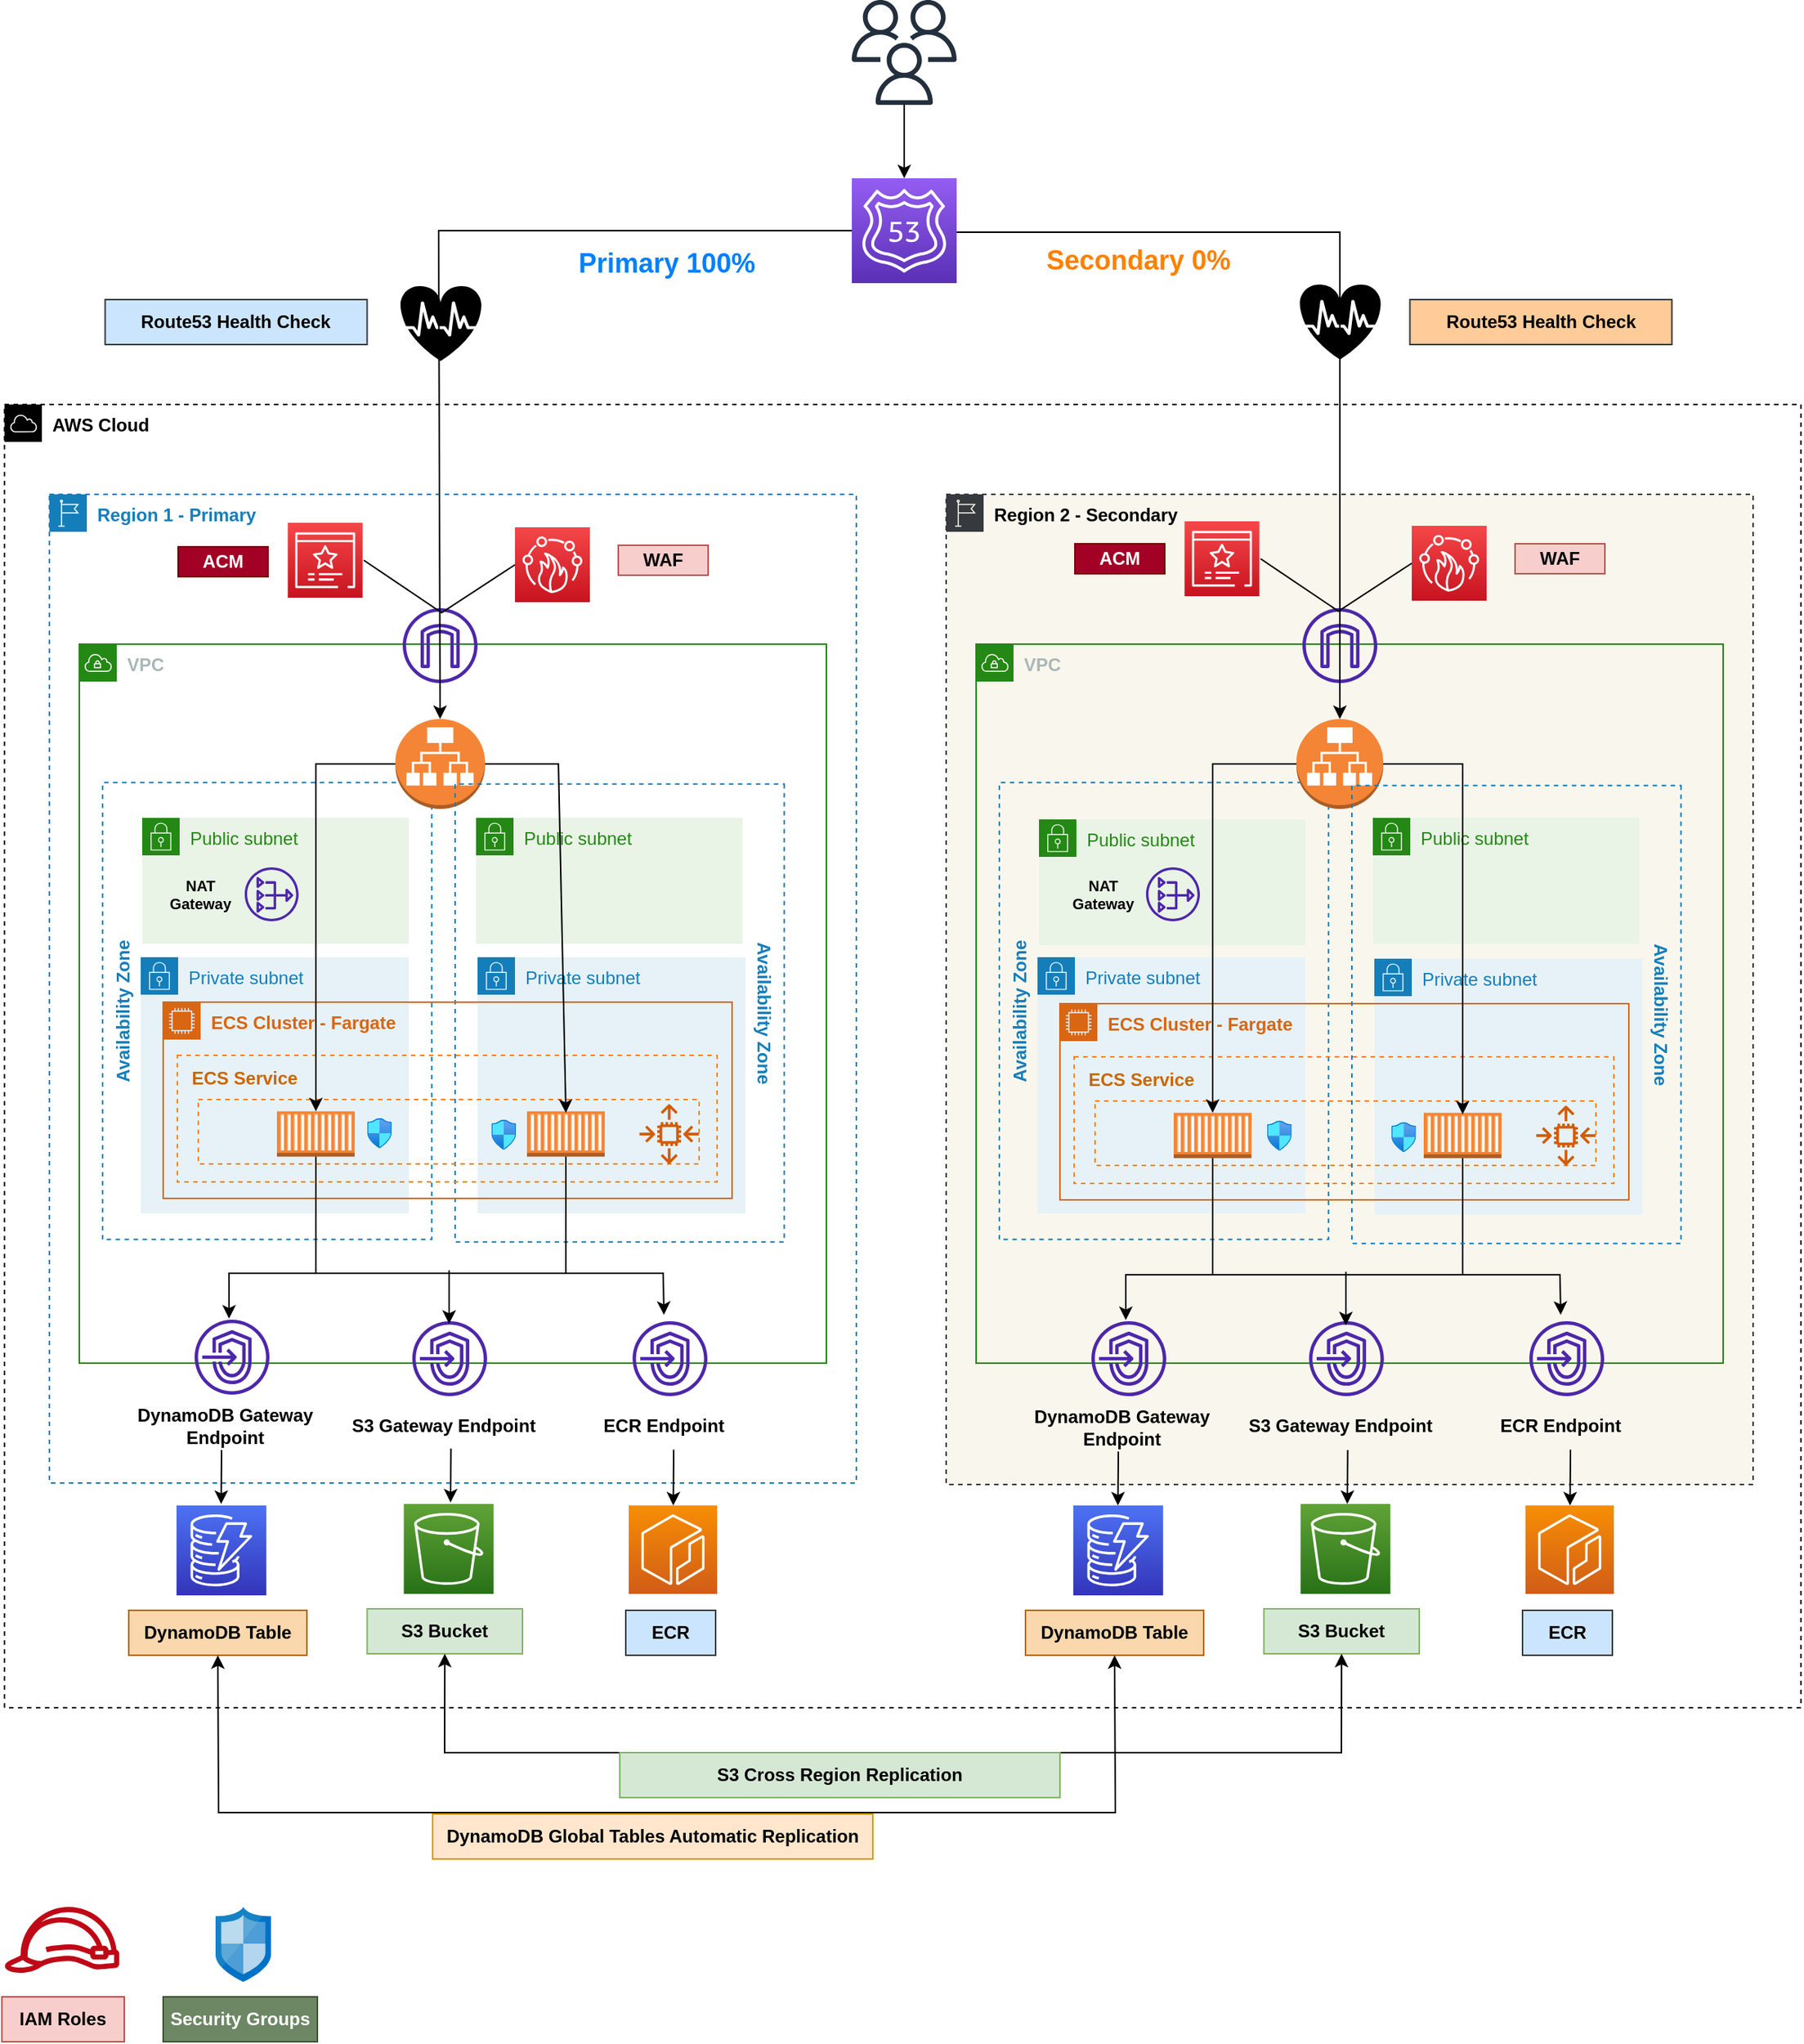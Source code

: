 <mxfile version="21.7.5" type="device">
  <diagram name="Page-1" id="fk2ImL4f5SoL37qB1zLB">
    <mxGraphModel dx="1434" dy="1869" grid="1" gridSize="10" guides="1" tooltips="1" connect="1" arrows="1" fold="1" page="1" pageScale="1" pageWidth="850" pageHeight="1100" math="0" shadow="0">
      <root>
        <mxCell id="0" />
        <mxCell id="1" parent="0" />
        <mxCell id="PHHiX9SjtQZJG7htv3Ms-6" value="&lt;b&gt;AWS Cloud&lt;/b&gt;" style="sketch=0;outlineConnect=0;html=1;whiteSpace=wrap;fontSize=12;fontStyle=0;shape=mxgraph.aws4.group;grIcon=mxgraph.aws4.group_aws_cloud;verticalAlign=top;align=left;spacingLeft=30;dashed=1;fillColor=none;" parent="1" vertex="1">
          <mxGeometry x="50" y="200" width="1200" height="870" as="geometry" />
        </mxCell>
        <mxCell id="PHHiX9SjtQZJG7htv3Ms-7" value="&lt;b&gt;Region 1 - Primary&lt;/b&gt;" style="points=[[0,0],[0.25,0],[0.5,0],[0.75,0],[1,0],[1,0.25],[1,0.5],[1,0.75],[1,1],[0.75,1],[0.5,1],[0.25,1],[0,1],[0,0.75],[0,0.5],[0,0.25]];outlineConnect=0;gradientColor=none;html=1;whiteSpace=wrap;fontSize=12;fontStyle=0;container=1;pointerEvents=0;collapsible=0;recursiveResize=0;shape=mxgraph.aws4.group;grIcon=mxgraph.aws4.group_region;strokeColor=#147EBA;fillColor=none;verticalAlign=top;align=left;spacingLeft=30;fontColor=#147EBA;dashed=1;strokeWidth=1;" parent="1" vertex="1">
          <mxGeometry x="80" y="260" width="539" height="660" as="geometry" />
        </mxCell>
        <mxCell id="PHHiX9SjtQZJG7htv3Ms-8" value="&lt;b&gt;VPC&lt;/b&gt;" style="points=[[0,0],[0.25,0],[0.5,0],[0.75,0],[1,0],[1,0.25],[1,0.5],[1,0.75],[1,1],[0.75,1],[0.5,1],[0.25,1],[0,1],[0,0.75],[0,0.5],[0,0.25]];outlineConnect=0;gradientColor=none;html=1;whiteSpace=wrap;fontSize=12;fontStyle=0;container=1;pointerEvents=0;collapsible=0;recursiveResize=0;shape=mxgraph.aws4.group;grIcon=mxgraph.aws4.group_vpc;strokeColor=#248814;fillColor=none;verticalAlign=top;align=left;spacingLeft=30;fontColor=#AAB7B8;dashed=0;" parent="PHHiX9SjtQZJG7htv3Ms-7" vertex="1">
          <mxGeometry x="20" y="100" width="499" height="480" as="geometry" />
        </mxCell>
        <mxCell id="PHHiX9SjtQZJG7htv3Ms-19" value="Availability Zone" style="fillColor=none;strokeColor=#147EBA;dashed=1;verticalAlign=top;fontStyle=1;fontColor=#147EBA;whiteSpace=wrap;html=1;rotation=-90;" parent="PHHiX9SjtQZJG7htv3Ms-8" vertex="1">
          <mxGeometry x="-27.04" y="134.96" width="305" height="219.83" as="geometry" />
        </mxCell>
        <mxCell id="PHHiX9SjtQZJG7htv3Ms-10" value="" style="outlineConnect=0;dashed=0;verticalLabelPosition=bottom;verticalAlign=top;align=center;html=1;shape=mxgraph.aws3.application_load_balancer;fillColor=#F58536;gradientColor=none;" parent="PHHiX9SjtQZJG7htv3Ms-8" vertex="1">
          <mxGeometry x="211.14" y="50" width="59.86" height="60" as="geometry" />
        </mxCell>
        <mxCell id="PHHiX9SjtQZJG7htv3Ms-12" value="Private subnet" style="points=[[0,0],[0.25,0],[0.5,0],[0.75,0],[1,0],[1,0.25],[1,0.5],[1,0.75],[1,1],[0.75,1],[0.5,1],[0.25,1],[0,1],[0,0.75],[0,0.5],[0,0.25]];outlineConnect=0;gradientColor=none;html=1;whiteSpace=wrap;fontSize=12;fontStyle=0;container=1;pointerEvents=0;collapsible=0;recursiveResize=0;shape=mxgraph.aws4.group;grIcon=mxgraph.aws4.group_security_group;grStroke=0;strokeColor=#147EBA;fillColor=#E6F2F8;verticalAlign=top;align=left;spacingLeft=30;fontColor=#147EBA;dashed=0;" parent="PHHiX9SjtQZJG7htv3Ms-8" vertex="1">
          <mxGeometry x="41" y="209" width="179" height="171" as="geometry" />
        </mxCell>
        <mxCell id="PHHiX9SjtQZJG7htv3Ms-25" value="Public subnet" style="points=[[0,0],[0.25,0],[0.5,0],[0.75,0],[1,0],[1,0.25],[1,0.5],[1,0.75],[1,1],[0.75,1],[0.5,1],[0.25,1],[0,1],[0,0.75],[0,0.5],[0,0.25]];outlineConnect=0;gradientColor=none;html=1;whiteSpace=wrap;fontSize=12;fontStyle=0;container=1;pointerEvents=0;collapsible=0;recursiveResize=0;shape=mxgraph.aws4.group;grIcon=mxgraph.aws4.group_security_group;grStroke=0;strokeColor=#248814;fillColor=#E9F3E6;verticalAlign=top;align=left;spacingLeft=30;fontColor=#248814;dashed=0;" parent="PHHiX9SjtQZJG7htv3Ms-8" vertex="1">
          <mxGeometry x="265" y="116" width="178" height="84" as="geometry" />
        </mxCell>
        <mxCell id="PHHiX9SjtQZJG7htv3Ms-37" value="&lt;b&gt;S3 Gateway Endpoint&lt;/b&gt;" style="text;html=1;align=center;verticalAlign=middle;whiteSpace=wrap;rounded=0;rotation=0;" parent="PHHiX9SjtQZJG7htv3Ms-8" vertex="1">
          <mxGeometry x="172.85" y="508" width="140.54" height="27" as="geometry" />
        </mxCell>
        <mxCell id="PHHiX9SjtQZJG7htv3Ms-36" value="" style="sketch=0;outlineConnect=0;fontColor=#232F3E;gradientColor=none;fillColor=#4D27AA;strokeColor=none;dashed=0;verticalLabelPosition=bottom;verticalAlign=top;align=center;html=1;fontSize=12;fontStyle=0;aspect=fixed;pointerEvents=1;shape=mxgraph.aws4.endpoints;" parent="PHHiX9SjtQZJG7htv3Ms-8" vertex="1">
          <mxGeometry x="222.39" y="452" width="50" height="50" as="geometry" />
        </mxCell>
        <mxCell id="PHHiX9SjtQZJG7htv3Ms-38" value="" style="sketch=0;outlineConnect=0;fontColor=#232F3E;gradientColor=none;fillColor=#4D27AA;strokeColor=none;dashed=0;verticalLabelPosition=bottom;verticalAlign=top;align=center;html=1;fontSize=12;fontStyle=0;aspect=fixed;pointerEvents=1;shape=mxgraph.aws4.endpoints;" parent="PHHiX9SjtQZJG7htv3Ms-8" vertex="1">
          <mxGeometry x="369.54" y="452" width="50" height="50" as="geometry" />
        </mxCell>
        <mxCell id="PHHiX9SjtQZJG7htv3Ms-39" value="&lt;b&gt;ECR Endpoint&lt;/b&gt;" style="text;html=1;align=center;verticalAlign=middle;whiteSpace=wrap;rounded=0;rotation=0;" parent="PHHiX9SjtQZJG7htv3Ms-8" vertex="1">
          <mxGeometry x="320" y="507" width="140.54" height="30" as="geometry" />
        </mxCell>
        <mxCell id="PHHiX9SjtQZJG7htv3Ms-129" value="" style="sketch=0;outlineConnect=0;fontColor=#232F3E;gradientColor=none;fillColor=#4D27AA;strokeColor=none;dashed=0;verticalLabelPosition=bottom;verticalAlign=top;align=center;html=1;fontSize=12;fontStyle=0;aspect=fixed;pointerEvents=1;shape=mxgraph.aws4.internet_gateway;" parent="PHHiX9SjtQZJG7htv3Ms-8" vertex="1">
          <mxGeometry x="216" y="-24" width="50" height="50" as="geometry" />
        </mxCell>
        <mxCell id="PHHiX9SjtQZJG7htv3Ms-34" value="" style="sketch=0;outlineConnect=0;fontColor=#232F3E;gradientColor=none;fillColor=#4D27AA;strokeColor=none;dashed=0;verticalLabelPosition=bottom;verticalAlign=top;align=center;html=1;fontSize=12;fontStyle=0;aspect=fixed;pointerEvents=1;shape=mxgraph.aws4.endpoints;" parent="PHHiX9SjtQZJG7htv3Ms-7" vertex="1">
          <mxGeometry x="97.0" y="551" width="50" height="50" as="geometry" />
        </mxCell>
        <mxCell id="PHHiX9SjtQZJG7htv3Ms-110" value="" style="sketch=0;points=[[0,0,0],[0.25,0,0],[0.5,0,0],[0.75,0,0],[1,0,0],[0,1,0],[0.25,1,0],[0.5,1,0],[0.75,1,0],[1,1,0],[0,0.25,0],[0,0.5,0],[0,0.75,0],[1,0.25,0],[1,0.5,0],[1,0.75,0]];outlineConnect=0;fontColor=#232F3E;gradientColor=#F54749;gradientDirection=north;fillColor=#C7131F;strokeColor=#ffffff;dashed=0;verticalLabelPosition=bottom;verticalAlign=top;align=center;html=1;fontSize=12;fontStyle=0;aspect=fixed;shape=mxgraph.aws4.resourceIcon;resIcon=mxgraph.aws4.certificate_manager_3;" parent="PHHiX9SjtQZJG7htv3Ms-7" vertex="1">
          <mxGeometry x="159.23" y="19" width="50" height="50" as="geometry" />
        </mxCell>
        <mxCell id="PHHiX9SjtQZJG7htv3Ms-113" value="ACM" style="text;html=1;strokeColor=#6F0000;fillColor=#a20025;align=center;verticalAlign=middle;whiteSpace=wrap;rounded=0;fontStyle=1;fontColor=#ffffff;" parent="PHHiX9SjtQZJG7htv3Ms-7" vertex="1">
          <mxGeometry x="86" y="35" width="60" height="20" as="geometry" />
        </mxCell>
        <mxCell id="PHHiX9SjtQZJG7htv3Ms-114" value="WAF" style="text;html=1;strokeColor=#b85450;fillColor=#f8cecc;align=center;verticalAlign=middle;whiteSpace=wrap;rounded=0;fontStyle=1" parent="PHHiX9SjtQZJG7htv3Ms-7" vertex="1">
          <mxGeometry x="380" y="34" width="60" height="20" as="geometry" />
        </mxCell>
        <mxCell id="PHHiX9SjtQZJG7htv3Ms-18" value="Availability Zone" style="fillColor=none;strokeColor=#147EBA;dashed=1;verticalAlign=top;fontStyle=1;fontColor=#147EBA;whiteSpace=wrap;html=1;rotation=90;" parent="1" vertex="1">
          <mxGeometry x="308.09" y="496.34" width="305.64" height="219.83" as="geometry" />
        </mxCell>
        <mxCell id="PHHiX9SjtQZJG7htv3Ms-2" value="" style="sketch=0;points=[[0,0,0],[0.25,0,0],[0.5,0,0],[0.75,0,0],[1,0,0],[0,1,0],[0.25,1,0],[0.5,1,0],[0.75,1,0],[1,1,0],[0,0.25,0],[0,0.5,0],[0,0.75,0],[1,0.25,0],[1,0.5,0],[1,0.75,0]];outlineConnect=0;fontColor=#232F3E;gradientColor=#945DF2;gradientDirection=north;fillColor=#5A30B5;strokeColor=#ffffff;dashed=0;verticalLabelPosition=bottom;verticalAlign=top;align=center;html=1;fontSize=12;fontStyle=0;aspect=fixed;shape=mxgraph.aws4.resourceIcon;resIcon=mxgraph.aws4.route_53;" parent="1" vertex="1">
          <mxGeometry x="616" y="49" width="70" height="70" as="geometry" />
        </mxCell>
        <mxCell id="PHHiX9SjtQZJG7htv3Ms-3" value="" style="sketch=0;outlineConnect=0;fontColor=#232F3E;gradientColor=none;fillColor=#232F3D;strokeColor=none;dashed=0;verticalLabelPosition=bottom;verticalAlign=top;align=center;html=1;fontSize=12;fontStyle=0;aspect=fixed;pointerEvents=1;shape=mxgraph.aws4.users;" parent="1" vertex="1">
          <mxGeometry x="616" y="-70" width="70" height="70" as="geometry" />
        </mxCell>
        <mxCell id="PHHiX9SjtQZJG7htv3Ms-11" value="Public subnet" style="points=[[0,0],[0.25,0],[0.5,0],[0.75,0],[1,0],[1,0.25],[1,0.5],[1,0.75],[1,1],[0.75,1],[0.5,1],[0.25,1],[0,1],[0,0.75],[0,0.5],[0,0.25]];outlineConnect=0;gradientColor=none;html=1;whiteSpace=wrap;fontSize=12;fontStyle=0;container=1;pointerEvents=0;collapsible=0;recursiveResize=0;shape=mxgraph.aws4.group;grIcon=mxgraph.aws4.group_security_group;grStroke=0;strokeColor=#248814;fillColor=#E9F3E6;verticalAlign=top;align=left;spacingLeft=30;fontColor=#248814;dashed=0;" parent="1" vertex="1">
          <mxGeometry x="142" y="476" width="178" height="84" as="geometry" />
        </mxCell>
        <mxCell id="PHHiX9SjtQZJG7htv3Ms-124" value="" style="sketch=0;outlineConnect=0;fontColor=#232F3E;gradientColor=none;fillColor=#4D27AA;strokeColor=none;dashed=0;verticalLabelPosition=bottom;verticalAlign=top;align=center;html=1;fontSize=12;fontStyle=0;aspect=fixed;pointerEvents=1;shape=mxgraph.aws4.nat_gateway;" parent="PHHiX9SjtQZJG7htv3Ms-11" vertex="1">
          <mxGeometry x="68.46" y="33" width="36" height="36" as="geometry" />
        </mxCell>
        <mxCell id="PHHiX9SjtQZJG7htv3Ms-126" value="NAT Gateway" style="text;html=1;strokeColor=none;fillColor=none;align=center;verticalAlign=middle;whiteSpace=wrap;rounded=0;fontStyle=1;fontSize=10;" parent="PHHiX9SjtQZJG7htv3Ms-11" vertex="1">
          <mxGeometry x="9.46" y="36" width="60" height="30" as="geometry" />
        </mxCell>
        <mxCell id="PHHiX9SjtQZJG7htv3Ms-15" value="Private subnet" style="points=[[0,0],[0.25,0],[0.5,0],[0.75,0],[1,0],[1,0.25],[1,0.5],[1,0.75],[1,1],[0.75,1],[0.5,1],[0.25,1],[0,1],[0,0.75],[0,0.5],[0,0.25]];outlineConnect=0;gradientColor=none;html=1;whiteSpace=wrap;fontSize=12;fontStyle=0;container=1;pointerEvents=0;collapsible=0;recursiveResize=0;shape=mxgraph.aws4.group;grIcon=mxgraph.aws4.group_security_group;grStroke=0;strokeColor=#147EBA;fillColor=#E6F2F8;verticalAlign=top;align=left;spacingLeft=30;fontColor=#147EBA;dashed=0;" parent="1" vertex="1">
          <mxGeometry x="366" y="569" width="179" height="171" as="geometry" />
        </mxCell>
        <mxCell id="PHHiX9SjtQZJG7htv3Ms-16" value="&lt;b&gt;ECS Cluster - Fargate&lt;/b&gt;" style="points=[[0,0],[0.25,0],[0.5,0],[0.75,0],[1,0],[1,0.25],[1,0.5],[1,0.75],[1,1],[0.75,1],[0.5,1],[0.25,1],[0,1],[0,0.75],[0,0.5],[0,0.25]];outlineConnect=0;gradientColor=none;html=1;whiteSpace=wrap;fontSize=12;fontStyle=0;container=1;pointerEvents=0;collapsible=0;recursiveResize=0;shape=mxgraph.aws4.group;grIcon=mxgraph.aws4.group_ec2_instance_contents;strokeColor=#D86613;fillColor=none;verticalAlign=top;align=left;spacingLeft=30;fontColor=#D86613;dashed=0;" parent="1" vertex="1">
          <mxGeometry x="156" y="599" width="380" height="131" as="geometry" />
        </mxCell>
        <mxCell id="PHHiX9SjtQZJG7htv3Ms-23" value="" style="rounded=0;whiteSpace=wrap;html=1;fillColor=none;dashed=1;strokeWidth=1;strokeColor=#FF8000;" parent="PHHiX9SjtQZJG7htv3Ms-16" vertex="1">
          <mxGeometry x="9.46" y="35.5" width="360.54" height="84.5" as="geometry" />
        </mxCell>
        <mxCell id="PHHiX9SjtQZJG7htv3Ms-24" value="&lt;font color=&quot;#cc6600&quot;&gt;&lt;b&gt;ECS Service&lt;/b&gt;&lt;/font&gt;" style="text;html=1;strokeColor=none;fillColor=none;align=center;verticalAlign=middle;whiteSpace=wrap;rounded=0;" parent="PHHiX9SjtQZJG7htv3Ms-16" vertex="1">
          <mxGeometry x="9.46" y="35.5" width="90.54" height="30" as="geometry" />
        </mxCell>
        <mxCell id="PHHiX9SjtQZJG7htv3Ms-26" value="" style="rounded=0;whiteSpace=wrap;html=1;fillColor=none;dashed=1;strokeWidth=1;strokeColor=#FF8000;" parent="1" vertex="1">
          <mxGeometry x="179.46" y="664" width="334.54" height="43" as="geometry" />
        </mxCell>
        <mxCell id="PHHiX9SjtQZJG7htv3Ms-27" value="" style="sketch=0;outlineConnect=0;fontColor=#232F3E;gradientColor=none;fillColor=#D45B07;strokeColor=none;dashed=0;verticalLabelPosition=bottom;verticalAlign=top;align=center;html=1;fontSize=12;fontStyle=0;aspect=fixed;pointerEvents=1;shape=mxgraph.aws4.auto_scaling2;" parent="1" vertex="1">
          <mxGeometry x="474" y="667" width="40" height="40" as="geometry" />
        </mxCell>
        <mxCell id="PHHiX9SjtQZJG7htv3Ms-28" value="" style="outlineConnect=0;dashed=0;verticalLabelPosition=bottom;verticalAlign=top;align=center;html=1;shape=mxgraph.aws3.ec2_compute_container;fillColor=#F58534;gradientColor=none;" parent="1" vertex="1">
          <mxGeometry x="399" y="671.88" width="52" height="30.25" as="geometry" />
        </mxCell>
        <mxCell id="PHHiX9SjtQZJG7htv3Ms-30" value="" style="outlineConnect=0;dashed=0;verticalLabelPosition=bottom;verticalAlign=top;align=center;html=1;shape=mxgraph.aws3.ec2_compute_container;fillColor=#F58534;gradientColor=none;" parent="1" vertex="1">
          <mxGeometry x="232" y="671.88" width="52" height="30.25" as="geometry" />
        </mxCell>
        <mxCell id="PHHiX9SjtQZJG7htv3Ms-31" value="" style="endArrow=classic;html=1;rounded=0;exitX=0;exitY=0.5;exitDx=0;exitDy=0;exitPerimeter=0;" parent="1" source="PHHiX9SjtQZJG7htv3Ms-10" target="PHHiX9SjtQZJG7htv3Ms-30" edge="1">
          <mxGeometry width="50" height="50" relative="1" as="geometry">
            <mxPoint x="400" y="540" as="sourcePoint" />
            <mxPoint x="450" y="490" as="targetPoint" />
            <Array as="points">
              <mxPoint x="258" y="440" />
            </Array>
          </mxGeometry>
        </mxCell>
        <mxCell id="PHHiX9SjtQZJG7htv3Ms-32" value="" style="endArrow=classic;html=1;rounded=0;entryX=0.5;entryY=0;entryDx=0;entryDy=0;entryPerimeter=0;exitX=1;exitY=0.5;exitDx=0;exitDy=0;exitPerimeter=0;" parent="1" source="PHHiX9SjtQZJG7htv3Ms-10" edge="1">
          <mxGeometry width="50" height="50" relative="1" as="geometry">
            <mxPoint x="374.25" y="405" as="sourcePoint" />
            <mxPoint x="425" y="672.88" as="targetPoint" />
            <Array as="points">
              <mxPoint x="420" y="440" />
            </Array>
          </mxGeometry>
        </mxCell>
        <mxCell id="PHHiX9SjtQZJG7htv3Ms-35" value="&lt;b&gt;DynamoDB Gateway Endpoint&lt;/b&gt;" style="text;html=1;align=center;verticalAlign=middle;whiteSpace=wrap;rounded=0;rotation=0;" parent="1" vertex="1">
          <mxGeometry x="127.46" y="867" width="140.54" height="30" as="geometry" />
        </mxCell>
        <mxCell id="PHHiX9SjtQZJG7htv3Ms-41" value="" style="endArrow=classic;html=1;rounded=0;exitX=0.5;exitY=1;exitDx=0;exitDy=0;exitPerimeter=0;entryX=0.419;entryY=-0.085;entryDx=0;entryDy=0;entryPerimeter=0;" parent="1" source="PHHiX9SjtQZJG7htv3Ms-28" target="PHHiX9SjtQZJG7htv3Ms-38" edge="1">
          <mxGeometry width="50" height="50" relative="1" as="geometry">
            <mxPoint x="400" y="770" as="sourcePoint" />
            <mxPoint x="450" y="720" as="targetPoint" />
            <Array as="points">
              <mxPoint x="425" y="780" />
              <mxPoint x="490" y="780" />
            </Array>
          </mxGeometry>
        </mxCell>
        <mxCell id="PHHiX9SjtQZJG7htv3Ms-42" value="" style="endArrow=classic;html=1;rounded=0;exitX=0.5;exitY=1;exitDx=0;exitDy=0;exitPerimeter=0;entryX=0.46;entryY=-0.015;entryDx=0;entryDy=0;entryPerimeter=0;" parent="1" source="PHHiX9SjtQZJG7htv3Ms-30" target="PHHiX9SjtQZJG7htv3Ms-34" edge="1">
          <mxGeometry width="50" height="50" relative="1" as="geometry">
            <mxPoint x="400" y="770" as="sourcePoint" />
            <mxPoint x="450" y="720" as="targetPoint" />
            <Array as="points">
              <mxPoint x="258" y="780" />
              <mxPoint x="200" y="780" />
            </Array>
          </mxGeometry>
        </mxCell>
        <mxCell id="PHHiX9SjtQZJG7htv3Ms-43" value="" style="endArrow=none;html=1;rounded=0;" parent="1" edge="1">
          <mxGeometry width="50" height="50" relative="1" as="geometry">
            <mxPoint x="257" y="780" as="sourcePoint" />
            <mxPoint x="427" y="780" as="targetPoint" />
          </mxGeometry>
        </mxCell>
        <mxCell id="PHHiX9SjtQZJG7htv3Ms-44" value="" style="endArrow=classic;html=1;rounded=0;entryX=0.572;entryY=0.075;entryDx=0;entryDy=0;entryPerimeter=0;" parent="1" edge="1">
          <mxGeometry width="50" height="50" relative="1" as="geometry">
            <mxPoint x="347" y="778" as="sourcePoint" />
            <mxPoint x="346.99" y="813.75" as="targetPoint" />
          </mxGeometry>
        </mxCell>
        <mxCell id="PHHiX9SjtQZJG7htv3Ms-45" value="" style="sketch=0;points=[[0,0,0],[0.25,0,0],[0.5,0,0],[0.75,0,0],[1,0,0],[0,1,0],[0.25,1,0],[0.5,1,0],[0.75,1,0],[1,1,0],[0,0.25,0],[0,0.5,0],[0,0.75,0],[1,0.25,0],[1,0.5,0],[1,0.75,0]];outlineConnect=0;fontColor=#232F3E;gradientColor=#F78E04;gradientDirection=north;fillColor=#D05C17;strokeColor=#ffffff;dashed=0;verticalLabelPosition=bottom;verticalAlign=top;align=center;html=1;fontSize=12;fontStyle=0;aspect=fixed;shape=mxgraph.aws4.resourceIcon;resIcon=mxgraph.aws4.ecr;" parent="1" vertex="1">
          <mxGeometry x="467" y="935" width="59" height="59" as="geometry" />
        </mxCell>
        <mxCell id="PHHiX9SjtQZJG7htv3Ms-46" value="&lt;b&gt;ECR&lt;/b&gt;" style="text;html=1;strokeColor=#36393d;fillColor=#cce5ff;align=center;verticalAlign=middle;whiteSpace=wrap;rounded=0;" parent="1" vertex="1">
          <mxGeometry x="465" y="1005" width="60" height="30" as="geometry" />
        </mxCell>
        <mxCell id="PHHiX9SjtQZJG7htv3Ms-47" value="" style="endArrow=classic;html=1;rounded=0;exitX=0.548;exitY=1.025;exitDx=0;exitDy=0;exitPerimeter=0;" parent="1" source="PHHiX9SjtQZJG7htv3Ms-39" target="PHHiX9SjtQZJG7htv3Ms-45" edge="1">
          <mxGeometry width="50" height="50" relative="1" as="geometry">
            <mxPoint x="400" y="780" as="sourcePoint" />
            <mxPoint x="450" y="730" as="targetPoint" />
          </mxGeometry>
        </mxCell>
        <mxCell id="PHHiX9SjtQZJG7htv3Ms-49" value="&lt;b&gt;S3 Bucket&lt;/b&gt;" style="text;html=1;strokeColor=#82b366;fillColor=#d5e8d4;align=center;verticalAlign=middle;whiteSpace=wrap;rounded=0;" parent="1" vertex="1">
          <mxGeometry x="292.23" y="1004" width="103.77" height="30" as="geometry" />
        </mxCell>
        <mxCell id="PHHiX9SjtQZJG7htv3Ms-50" value="" style="endArrow=classic;html=1;rounded=0;exitX=0.548;exitY=1.025;exitDx=0;exitDy=0;exitPerimeter=0;" parent="1" edge="1">
          <mxGeometry width="50" height="50" relative="1" as="geometry">
            <mxPoint x="348.23" y="897" as="sourcePoint" />
            <mxPoint x="347.955" y="933" as="targetPoint" />
          </mxGeometry>
        </mxCell>
        <mxCell id="PHHiX9SjtQZJG7htv3Ms-51" value="" style="sketch=0;points=[[0,0,0],[0.25,0,0],[0.5,0,0],[0.75,0,0],[1,0,0],[0,1,0],[0.25,1,0],[0.5,1,0],[0.75,1,0],[1,1,0],[0,0.25,0],[0,0.5,0],[0,0.75,0],[1,0.25,0],[1,0.5,0],[1,0.75,0]];outlineConnect=0;fontColor=#232F3E;gradientColor=#60A337;gradientDirection=north;fillColor=#277116;strokeColor=#ffffff;dashed=0;verticalLabelPosition=bottom;verticalAlign=top;align=center;html=1;fontSize=12;fontStyle=0;aspect=fixed;shape=mxgraph.aws4.resourceIcon;resIcon=mxgraph.aws4.s3;" parent="1" vertex="1">
          <mxGeometry x="316.73" y="934" width="60" height="60" as="geometry" />
        </mxCell>
        <mxCell id="PHHiX9SjtQZJG7htv3Ms-54" value="&lt;b&gt;DynamoDB Table&lt;/b&gt;" style="text;html=1;strokeColor=#b46504;fillColor=#fad7ac;align=center;verticalAlign=middle;whiteSpace=wrap;rounded=0;" parent="1" vertex="1">
          <mxGeometry x="133" y="1005" width="119" height="30" as="geometry" />
        </mxCell>
        <mxCell id="PHHiX9SjtQZJG7htv3Ms-55" value="" style="endArrow=classic;html=1;rounded=0;exitX=0.548;exitY=1.025;exitDx=0;exitDy=0;exitPerimeter=0;" parent="1" edge="1">
          <mxGeometry width="50" height="50" relative="1" as="geometry">
            <mxPoint x="195.0" y="898" as="sourcePoint" />
            <mxPoint x="194.725" y="934" as="targetPoint" />
          </mxGeometry>
        </mxCell>
        <mxCell id="PHHiX9SjtQZJG7htv3Ms-57" value="" style="sketch=0;points=[[0,0,0],[0.25,0,0],[0.5,0,0],[0.75,0,0],[1,0,0],[0,1,0],[0.25,1,0],[0.5,1,0],[0.75,1,0],[1,1,0],[0,0.25,0],[0,0.5,0],[0,0.75,0],[1,0.25,0],[1,0.5,0],[1,0.75,0]];outlineConnect=0;fontColor=#232F3E;gradientColor=#4D72F3;gradientDirection=north;fillColor=#3334B9;strokeColor=#ffffff;dashed=0;verticalLabelPosition=bottom;verticalAlign=top;align=center;html=1;fontSize=12;fontStyle=0;aspect=fixed;shape=mxgraph.aws4.resourceIcon;resIcon=mxgraph.aws4.dynamodb;" parent="1" vertex="1">
          <mxGeometry x="164.89" y="935" width="60" height="60" as="geometry" />
        </mxCell>
        <mxCell id="PHHiX9SjtQZJG7htv3Ms-59" value="&lt;b&gt;Region 2 - Secondary&lt;/b&gt;" style="points=[[0,0],[0.25,0],[0.5,0],[0.75,0],[1,0],[1,0.25],[1,0.5],[1,0.75],[1,1],[0.75,1],[0.5,1],[0.25,1],[0,1],[0,0.75],[0,0.5],[0,0.25]];outlineConnect=0;html=1;whiteSpace=wrap;fontSize=12;fontStyle=0;container=1;pointerEvents=0;collapsible=0;recursiveResize=0;shape=mxgraph.aws4.group;grIcon=mxgraph.aws4.group_region;strokeColor=#36393d;fillColor=#f9f7ed;verticalAlign=top;align=left;spacingLeft=30;dashed=1;strokeWidth=1;" parent="1" vertex="1">
          <mxGeometry x="679" y="260" width="539" height="661" as="geometry" />
        </mxCell>
        <mxCell id="PHHiX9SjtQZJG7htv3Ms-60" value="&lt;b&gt;VPC&lt;/b&gt;" style="points=[[0,0],[0.25,0],[0.5,0],[0.75,0],[1,0],[1,0.25],[1,0.5],[1,0.75],[1,1],[0.75,1],[0.5,1],[0.25,1],[0,1],[0,0.75],[0,0.5],[0,0.25]];outlineConnect=0;gradientColor=none;html=1;whiteSpace=wrap;fontSize=12;fontStyle=0;container=1;pointerEvents=0;collapsible=0;recursiveResize=0;shape=mxgraph.aws4.group;grIcon=mxgraph.aws4.group_vpc;strokeColor=#248814;fillColor=none;verticalAlign=top;align=left;spacingLeft=30;fontColor=#AAB7B8;dashed=0;" parent="PHHiX9SjtQZJG7htv3Ms-59" vertex="1">
          <mxGeometry x="20" y="100" width="499" height="480" as="geometry" />
        </mxCell>
        <mxCell id="PHHiX9SjtQZJG7htv3Ms-61" value="Availability Zone" style="fillColor=none;strokeColor=#147EBA;dashed=1;verticalAlign=top;fontStyle=1;fontColor=#147EBA;whiteSpace=wrap;html=1;rotation=-90;" parent="PHHiX9SjtQZJG7htv3Ms-60" vertex="1">
          <mxGeometry x="-27.04" y="134.96" width="305" height="219.83" as="geometry" />
        </mxCell>
        <mxCell id="PHHiX9SjtQZJG7htv3Ms-62" value="" style="outlineConnect=0;dashed=0;verticalLabelPosition=bottom;verticalAlign=top;align=center;html=1;shape=mxgraph.aws3.application_load_balancer;fillColor=#F58536;gradientColor=none;" parent="PHHiX9SjtQZJG7htv3Ms-60" vertex="1">
          <mxGeometry x="213.99" y="50" width="58.01" height="60" as="geometry" />
        </mxCell>
        <mxCell id="PHHiX9SjtQZJG7htv3Ms-63" value="Private subnet" style="points=[[0,0],[0.25,0],[0.5,0],[0.75,0],[1,0],[1,0.25],[1,0.5],[1,0.75],[1,1],[0.75,1],[0.5,1],[0.25,1],[0,1],[0,0.75],[0,0.5],[0,0.25]];outlineConnect=0;gradientColor=none;html=1;whiteSpace=wrap;fontSize=12;fontStyle=0;container=1;pointerEvents=0;collapsible=0;recursiveResize=0;shape=mxgraph.aws4.group;grIcon=mxgraph.aws4.group_security_group;grStroke=0;strokeColor=#147EBA;fillColor=#E6F2F8;verticalAlign=top;align=left;spacingLeft=30;fontColor=#147EBA;dashed=0;" parent="PHHiX9SjtQZJG7htv3Ms-60" vertex="1">
          <mxGeometry x="41" y="209" width="179" height="171" as="geometry" />
        </mxCell>
        <mxCell id="PHHiX9SjtQZJG7htv3Ms-64" value="Public subnet" style="points=[[0,0],[0.25,0],[0.5,0],[0.75,0],[1,0],[1,0.25],[1,0.5],[1,0.75],[1,1],[0.75,1],[0.5,1],[0.25,1],[0,1],[0,0.75],[0,0.5],[0,0.25]];outlineConnect=0;gradientColor=none;html=1;whiteSpace=wrap;fontSize=12;fontStyle=0;container=1;pointerEvents=0;collapsible=0;recursiveResize=0;shape=mxgraph.aws4.group;grIcon=mxgraph.aws4.group_security_group;grStroke=0;strokeColor=#248814;fillColor=#E9F3E6;verticalAlign=top;align=left;spacingLeft=30;fontColor=#248814;dashed=0;" parent="PHHiX9SjtQZJG7htv3Ms-60" vertex="1">
          <mxGeometry x="265" y="116" width="178" height="84" as="geometry" />
        </mxCell>
        <mxCell id="PHHiX9SjtQZJG7htv3Ms-65" value="&lt;b&gt;S3 Gateway Endpoint&lt;/b&gt;" style="text;html=1;align=center;verticalAlign=middle;whiteSpace=wrap;rounded=0;rotation=0;" parent="PHHiX9SjtQZJG7htv3Ms-60" vertex="1">
          <mxGeometry x="172.85" y="508" width="140.54" height="27" as="geometry" />
        </mxCell>
        <mxCell id="PHHiX9SjtQZJG7htv3Ms-66" value="" style="sketch=0;outlineConnect=0;fontColor=#232F3E;gradientColor=none;fillColor=#4D27AA;strokeColor=none;dashed=0;verticalLabelPosition=bottom;verticalAlign=top;align=center;html=1;fontSize=12;fontStyle=0;aspect=fixed;pointerEvents=1;shape=mxgraph.aws4.endpoints;" parent="PHHiX9SjtQZJG7htv3Ms-60" vertex="1">
          <mxGeometry x="222.39" y="452" width="50" height="50" as="geometry" />
        </mxCell>
        <mxCell id="PHHiX9SjtQZJG7htv3Ms-67" value="" style="sketch=0;outlineConnect=0;fontColor=#232F3E;gradientColor=none;fillColor=#4D27AA;strokeColor=none;dashed=0;verticalLabelPosition=bottom;verticalAlign=top;align=center;html=1;fontSize=12;fontStyle=0;aspect=fixed;pointerEvents=1;shape=mxgraph.aws4.endpoints;" parent="PHHiX9SjtQZJG7htv3Ms-60" vertex="1">
          <mxGeometry x="369.54" y="452" width="50" height="50" as="geometry" />
        </mxCell>
        <mxCell id="PHHiX9SjtQZJG7htv3Ms-68" value="&lt;b&gt;ECR Endpoint&lt;/b&gt;" style="text;html=1;align=center;verticalAlign=middle;whiteSpace=wrap;rounded=0;rotation=0;" parent="PHHiX9SjtQZJG7htv3Ms-60" vertex="1">
          <mxGeometry x="320" y="507" width="140.54" height="30" as="geometry" />
        </mxCell>
        <mxCell id="PHHiX9SjtQZJG7htv3Ms-130" value="" style="sketch=0;outlineConnect=0;fontColor=#232F3E;gradientColor=none;fillColor=#4D27AA;strokeColor=none;dashed=0;verticalLabelPosition=bottom;verticalAlign=top;align=center;html=1;fontSize=12;fontStyle=0;aspect=fixed;pointerEvents=1;shape=mxgraph.aws4.internet_gateway;" parent="PHHiX9SjtQZJG7htv3Ms-60" vertex="1">
          <mxGeometry x="218" y="-24" width="50" height="50" as="geometry" />
        </mxCell>
        <mxCell id="PHHiX9SjtQZJG7htv3Ms-69" value="" style="sketch=0;outlineConnect=0;fontColor=#232F3E;gradientColor=none;fillColor=#4D27AA;strokeColor=none;dashed=0;verticalLabelPosition=bottom;verticalAlign=top;align=center;html=1;fontSize=12;fontStyle=0;aspect=fixed;pointerEvents=1;shape=mxgraph.aws4.endpoints;" parent="PHHiX9SjtQZJG7htv3Ms-59" vertex="1">
          <mxGeometry x="97.0" y="552" width="50" height="50" as="geometry" />
        </mxCell>
        <mxCell id="PHHiX9SjtQZJG7htv3Ms-115" value="" style="sketch=0;points=[[0,0,0],[0.25,0,0],[0.5,0,0],[0.75,0,0],[1,0,0],[0,1,0],[0.25,1,0],[0.5,1,0],[0.75,1,0],[1,1,0],[0,0.25,0],[0,0.5,0],[0,0.75,0],[1,0.25,0],[1,0.5,0],[1,0.75,0]];outlineConnect=0;fontColor=#232F3E;gradientColor=#F54749;gradientDirection=north;fillColor=#C7131F;strokeColor=#ffffff;dashed=0;verticalLabelPosition=bottom;verticalAlign=top;align=center;html=1;fontSize=12;fontStyle=0;aspect=fixed;shape=mxgraph.aws4.resourceIcon;resIcon=mxgraph.aws4.certificate_manager_3;" parent="PHHiX9SjtQZJG7htv3Ms-59" vertex="1">
          <mxGeometry x="159.23" y="18" width="50" height="50" as="geometry" />
        </mxCell>
        <mxCell id="PHHiX9SjtQZJG7htv3Ms-116" value="ACM" style="text;html=1;strokeColor=#6F0000;fillColor=#a20025;align=center;verticalAlign=middle;whiteSpace=wrap;rounded=0;fontStyle=1;fontColor=#ffffff;" parent="PHHiX9SjtQZJG7htv3Ms-59" vertex="1">
          <mxGeometry x="86" y="33" width="60" height="20" as="geometry" />
        </mxCell>
        <mxCell id="PHHiX9SjtQZJG7htv3Ms-117" value="WAF" style="text;html=1;strokeColor=#b85450;fillColor=#f8cecc;align=center;verticalAlign=middle;whiteSpace=wrap;rounded=0;fontStyle=1" parent="PHHiX9SjtQZJG7htv3Ms-59" vertex="1">
          <mxGeometry x="380" y="33" width="60" height="20" as="geometry" />
        </mxCell>
        <mxCell id="PHHiX9SjtQZJG7htv3Ms-118" value="" style="sketch=0;points=[[0,0,0],[0.25,0,0],[0.5,0,0],[0.75,0,0],[1,0,0],[0,1,0],[0.25,1,0],[0.5,1,0],[0.75,1,0],[1,1,0],[0,0.25,0],[0,0.5,0],[0,0.75,0],[1,0.25,0],[1,0.5,0],[1,0.75,0]];outlineConnect=0;fontColor=#232F3E;gradientColor=#F54749;gradientDirection=north;fillColor=#C7131F;strokeColor=#ffffff;dashed=0;verticalLabelPosition=bottom;verticalAlign=top;align=center;html=1;fontSize=12;fontStyle=0;aspect=fixed;shape=mxgraph.aws4.resourceIcon;resIcon=mxgraph.aws4.firewall_manager;" parent="PHHiX9SjtQZJG7htv3Ms-59" vertex="1">
          <mxGeometry x="311" y="21" width="50" height="50" as="geometry" />
        </mxCell>
        <mxCell id="PHHiX9SjtQZJG7htv3Ms-119" value="" style="endArrow=none;html=1;rounded=0;entryX=0;entryY=0.5;entryDx=0;entryDy=0;entryPerimeter=0;" parent="PHHiX9SjtQZJG7htv3Ms-59" target="PHHiX9SjtQZJG7htv3Ms-118" edge="1">
          <mxGeometry width="50" height="50" relative="1" as="geometry">
            <mxPoint x="210" y="43" as="sourcePoint" />
            <mxPoint x="320" y="43" as="targetPoint" />
            <Array as="points">
              <mxPoint x="262" y="78" />
            </Array>
          </mxGeometry>
        </mxCell>
        <mxCell id="PHHiX9SjtQZJG7htv3Ms-70" value="Public subnet" style="points=[[0,0],[0.25,0],[0.5,0],[0.75,0],[1,0],[1,0.25],[1,0.5],[1,0.75],[1,1],[0.75,1],[0.5,1],[0.25,1],[0,1],[0,0.75],[0,0.5],[0,0.25]];outlineConnect=0;gradientColor=none;html=1;whiteSpace=wrap;fontSize=12;fontStyle=0;container=1;pointerEvents=0;collapsible=0;recursiveResize=0;shape=mxgraph.aws4.group;grIcon=mxgraph.aws4.group_security_group;grStroke=0;strokeColor=#248814;fillColor=#E9F3E6;verticalAlign=top;align=left;spacingLeft=30;fontColor=#248814;dashed=0;" parent="1" vertex="1">
          <mxGeometry x="741" y="477" width="178" height="84" as="geometry" />
        </mxCell>
        <mxCell id="PHHiX9SjtQZJG7htv3Ms-127" value="" style="sketch=0;outlineConnect=0;fontColor=#232F3E;gradientColor=none;fillColor=#4D27AA;strokeColor=none;dashed=0;verticalLabelPosition=bottom;verticalAlign=top;align=center;html=1;fontSize=12;fontStyle=0;aspect=fixed;pointerEvents=1;shape=mxgraph.aws4.nat_gateway;" parent="PHHiX9SjtQZJG7htv3Ms-70" vertex="1">
          <mxGeometry x="71.5" y="32" width="36" height="36" as="geometry" />
        </mxCell>
        <mxCell id="PHHiX9SjtQZJG7htv3Ms-128" value="NAT Gateway" style="text;html=1;strokeColor=none;fillColor=none;align=center;verticalAlign=middle;whiteSpace=wrap;rounded=0;fontStyle=1;fontSize=10;" parent="PHHiX9SjtQZJG7htv3Ms-70" vertex="1">
          <mxGeometry x="12.5" y="35" width="60" height="30" as="geometry" />
        </mxCell>
        <mxCell id="PHHiX9SjtQZJG7htv3Ms-71" value="Private subnet" style="points=[[0,0],[0.25,0],[0.5,0],[0.75,0],[1,0],[1,0.25],[1,0.5],[1,0.75],[1,1],[0.75,1],[0.5,1],[0.25,1],[0,1],[0,0.75],[0,0.5],[0,0.25]];outlineConnect=0;gradientColor=none;html=1;whiteSpace=wrap;fontSize=12;fontStyle=0;container=1;pointerEvents=0;collapsible=0;recursiveResize=0;shape=mxgraph.aws4.group;grIcon=mxgraph.aws4.group_security_group;grStroke=0;strokeColor=#147EBA;fillColor=#E6F2F8;verticalAlign=top;align=left;spacingLeft=30;fontColor=#147EBA;dashed=0;" parent="1" vertex="1">
          <mxGeometry x="965" y="570" width="179" height="171" as="geometry" />
        </mxCell>
        <mxCell id="PHHiX9SjtQZJG7htv3Ms-72" value="&lt;b&gt;ECS Cluster - Fargate&lt;/b&gt;" style="points=[[0,0],[0.25,0],[0.5,0],[0.75,0],[1,0],[1,0.25],[1,0.5],[1,0.75],[1,1],[0.75,1],[0.5,1],[0.25,1],[0,1],[0,0.75],[0,0.5],[0,0.25]];outlineConnect=0;gradientColor=none;html=1;whiteSpace=wrap;fontSize=12;fontStyle=0;container=1;pointerEvents=0;collapsible=0;recursiveResize=0;shape=mxgraph.aws4.group;grIcon=mxgraph.aws4.group_ec2_instance_contents;strokeColor=#D86613;fillColor=none;verticalAlign=top;align=left;spacingLeft=30;fontColor=#D86613;dashed=0;" parent="1" vertex="1">
          <mxGeometry x="755" y="600" width="380" height="131" as="geometry" />
        </mxCell>
        <mxCell id="PHHiX9SjtQZJG7htv3Ms-73" value="" style="rounded=0;whiteSpace=wrap;html=1;fillColor=none;dashed=1;strokeWidth=1;strokeColor=#FF8000;" parent="PHHiX9SjtQZJG7htv3Ms-72" vertex="1">
          <mxGeometry x="9.46" y="35.5" width="360.54" height="84.5" as="geometry" />
        </mxCell>
        <mxCell id="PHHiX9SjtQZJG7htv3Ms-74" value="&lt;font color=&quot;#cc6600&quot;&gt;&lt;b&gt;ECS Service&lt;/b&gt;&lt;/font&gt;" style="text;html=1;strokeColor=none;fillColor=none;align=center;verticalAlign=middle;whiteSpace=wrap;rounded=0;" parent="PHHiX9SjtQZJG7htv3Ms-72" vertex="1">
          <mxGeometry x="9.46" y="35.5" width="90.54" height="30" as="geometry" />
        </mxCell>
        <mxCell id="PHHiX9SjtQZJG7htv3Ms-75" value="" style="rounded=0;whiteSpace=wrap;html=1;fillColor=none;dashed=1;strokeWidth=1;strokeColor=#FF8000;" parent="1" vertex="1">
          <mxGeometry x="778.46" y="665" width="334.54" height="43" as="geometry" />
        </mxCell>
        <mxCell id="PHHiX9SjtQZJG7htv3Ms-76" value="" style="sketch=0;outlineConnect=0;fontColor=#232F3E;gradientColor=none;fillColor=#D45B07;strokeColor=none;dashed=0;verticalLabelPosition=bottom;verticalAlign=top;align=center;html=1;fontSize=12;fontStyle=0;aspect=fixed;pointerEvents=1;shape=mxgraph.aws4.auto_scaling2;" parent="1" vertex="1">
          <mxGeometry x="1073" y="668" width="40" height="40" as="geometry" />
        </mxCell>
        <mxCell id="PHHiX9SjtQZJG7htv3Ms-77" value="" style="outlineConnect=0;dashed=0;verticalLabelPosition=bottom;verticalAlign=top;align=center;html=1;shape=mxgraph.aws3.ec2_compute_container;fillColor=#F58534;gradientColor=none;" parent="1" vertex="1">
          <mxGeometry x="998" y="672.88" width="52" height="30.25" as="geometry" />
        </mxCell>
        <mxCell id="PHHiX9SjtQZJG7htv3Ms-78" value="" style="outlineConnect=0;dashed=0;verticalLabelPosition=bottom;verticalAlign=top;align=center;html=1;shape=mxgraph.aws3.ec2_compute_container;fillColor=#F58534;gradientColor=none;" parent="1" vertex="1">
          <mxGeometry x="831" y="672.88" width="52" height="30.25" as="geometry" />
        </mxCell>
        <mxCell id="PHHiX9SjtQZJG7htv3Ms-79" value="" style="endArrow=classic;html=1;rounded=0;exitX=0;exitY=0.5;exitDx=0;exitDy=0;exitPerimeter=0;" parent="1" source="PHHiX9SjtQZJG7htv3Ms-62" target="PHHiX9SjtQZJG7htv3Ms-78" edge="1">
          <mxGeometry width="50" height="50" relative="1" as="geometry">
            <mxPoint x="999" y="541" as="sourcePoint" />
            <mxPoint x="1049" y="491" as="targetPoint" />
            <Array as="points">
              <mxPoint x="857" y="440" />
            </Array>
          </mxGeometry>
        </mxCell>
        <mxCell id="PHHiX9SjtQZJG7htv3Ms-80" value="" style="endArrow=classic;html=1;rounded=0;entryX=0.5;entryY=0;entryDx=0;entryDy=0;entryPerimeter=0;exitX=1;exitY=0.5;exitDx=0;exitDy=0;exitPerimeter=0;" parent="1" source="PHHiX9SjtQZJG7htv3Ms-62" edge="1">
          <mxGeometry width="50" height="50" relative="1" as="geometry">
            <mxPoint x="973.25" y="406" as="sourcePoint" />
            <mxPoint x="1024" y="673.88" as="targetPoint" />
            <Array as="points">
              <mxPoint x="1024" y="440" />
            </Array>
          </mxGeometry>
        </mxCell>
        <mxCell id="PHHiX9SjtQZJG7htv3Ms-81" value="&lt;b&gt;DynamoDB Gateway Endpoint&lt;/b&gt;" style="text;html=1;align=center;verticalAlign=middle;whiteSpace=wrap;rounded=0;rotation=0;" parent="1" vertex="1">
          <mxGeometry x="726.46" y="868" width="140.54" height="30" as="geometry" />
        </mxCell>
        <mxCell id="PHHiX9SjtQZJG7htv3Ms-82" value="" style="endArrow=classic;html=1;rounded=0;exitX=0.5;exitY=1;exitDx=0;exitDy=0;exitPerimeter=0;entryX=0.419;entryY=-0.085;entryDx=0;entryDy=0;entryPerimeter=0;" parent="1" source="PHHiX9SjtQZJG7htv3Ms-77" target="PHHiX9SjtQZJG7htv3Ms-67" edge="1">
          <mxGeometry width="50" height="50" relative="1" as="geometry">
            <mxPoint x="999" y="771" as="sourcePoint" />
            <mxPoint x="1049" y="721" as="targetPoint" />
            <Array as="points">
              <mxPoint x="1024" y="781" />
              <mxPoint x="1089" y="781" />
            </Array>
          </mxGeometry>
        </mxCell>
        <mxCell id="PHHiX9SjtQZJG7htv3Ms-83" value="" style="endArrow=classic;html=1;rounded=0;exitX=0.5;exitY=1;exitDx=0;exitDy=0;exitPerimeter=0;entryX=0.46;entryY=-0.015;entryDx=0;entryDy=0;entryPerimeter=0;" parent="1" source="PHHiX9SjtQZJG7htv3Ms-78" target="PHHiX9SjtQZJG7htv3Ms-69" edge="1">
          <mxGeometry width="50" height="50" relative="1" as="geometry">
            <mxPoint x="999" y="771" as="sourcePoint" />
            <mxPoint x="1049" y="721" as="targetPoint" />
            <Array as="points">
              <mxPoint x="857" y="781" />
              <mxPoint x="799" y="781" />
            </Array>
          </mxGeometry>
        </mxCell>
        <mxCell id="PHHiX9SjtQZJG7htv3Ms-84" value="" style="endArrow=none;html=1;rounded=0;" parent="1" edge="1">
          <mxGeometry width="50" height="50" relative="1" as="geometry">
            <mxPoint x="856" y="781" as="sourcePoint" />
            <mxPoint x="1026" y="781" as="targetPoint" />
          </mxGeometry>
        </mxCell>
        <mxCell id="PHHiX9SjtQZJG7htv3Ms-85" value="" style="endArrow=classic;html=1;rounded=0;entryX=0.572;entryY=0.075;entryDx=0;entryDy=0;entryPerimeter=0;" parent="1" edge="1">
          <mxGeometry width="50" height="50" relative="1" as="geometry">
            <mxPoint x="946" y="779" as="sourcePoint" />
            <mxPoint x="945.99" y="814.75" as="targetPoint" />
          </mxGeometry>
        </mxCell>
        <mxCell id="PHHiX9SjtQZJG7htv3Ms-86" value="" style="sketch=0;points=[[0,0,0],[0.25,0,0],[0.5,0,0],[0.75,0,0],[1,0,0],[0,1,0],[0.25,1,0],[0.5,1,0],[0.75,1,0],[1,1,0],[0,0.25,0],[0,0.5,0],[0,0.75,0],[1,0.25,0],[1,0.5,0],[1,0.75,0]];outlineConnect=0;fontColor=#232F3E;gradientColor=#F78E04;gradientDirection=north;fillColor=#D05C17;strokeColor=#ffffff;dashed=0;verticalLabelPosition=bottom;verticalAlign=top;align=center;html=1;fontSize=12;fontStyle=0;aspect=fixed;shape=mxgraph.aws4.resourceIcon;resIcon=mxgraph.aws4.ecr;" parent="1" vertex="1">
          <mxGeometry x="1066" y="935" width="59" height="59" as="geometry" />
        </mxCell>
        <mxCell id="PHHiX9SjtQZJG7htv3Ms-87" value="&lt;b&gt;ECR&lt;/b&gt;" style="text;html=1;strokeColor=#36393d;fillColor=#cce5ff;align=center;verticalAlign=middle;whiteSpace=wrap;rounded=0;" parent="1" vertex="1">
          <mxGeometry x="1064" y="1005" width="60" height="30" as="geometry" />
        </mxCell>
        <mxCell id="PHHiX9SjtQZJG7htv3Ms-88" value="" style="endArrow=classic;html=1;rounded=0;exitX=0.548;exitY=1.025;exitDx=0;exitDy=0;exitPerimeter=0;" parent="1" source="PHHiX9SjtQZJG7htv3Ms-68" target="PHHiX9SjtQZJG7htv3Ms-86" edge="1">
          <mxGeometry width="50" height="50" relative="1" as="geometry">
            <mxPoint x="999" y="781" as="sourcePoint" />
            <mxPoint x="1049" y="731" as="targetPoint" />
          </mxGeometry>
        </mxCell>
        <mxCell id="PHHiX9SjtQZJG7htv3Ms-89" value="&lt;b&gt;S3 Bucket&lt;/b&gt;" style="text;html=1;strokeColor=#82b366;fillColor=#d5e8d4;align=center;verticalAlign=middle;whiteSpace=wrap;rounded=0;" parent="1" vertex="1">
          <mxGeometry x="891.23" y="1004" width="103.77" height="30" as="geometry" />
        </mxCell>
        <mxCell id="PHHiX9SjtQZJG7htv3Ms-90" value="" style="endArrow=classic;html=1;rounded=0;exitX=0.548;exitY=1.025;exitDx=0;exitDy=0;exitPerimeter=0;" parent="1" edge="1">
          <mxGeometry width="50" height="50" relative="1" as="geometry">
            <mxPoint x="947.23" y="898" as="sourcePoint" />
            <mxPoint x="946.955" y="934" as="targetPoint" />
          </mxGeometry>
        </mxCell>
        <mxCell id="PHHiX9SjtQZJG7htv3Ms-91" value="" style="sketch=0;points=[[0,0,0],[0.25,0,0],[0.5,0,0],[0.75,0,0],[1,0,0],[0,1,0],[0.25,1,0],[0.5,1,0],[0.75,1,0],[1,1,0],[0,0.25,0],[0,0.5,0],[0,0.75,0],[1,0.25,0],[1,0.5,0],[1,0.75,0]];outlineConnect=0;fontColor=#232F3E;gradientColor=#60A337;gradientDirection=north;fillColor=#277116;strokeColor=#ffffff;dashed=0;verticalLabelPosition=bottom;verticalAlign=top;align=center;html=1;fontSize=12;fontStyle=0;aspect=fixed;shape=mxgraph.aws4.resourceIcon;resIcon=mxgraph.aws4.s3;" parent="1" vertex="1">
          <mxGeometry x="915.73" y="934" width="60" height="60" as="geometry" />
        </mxCell>
        <mxCell id="PHHiX9SjtQZJG7htv3Ms-92" value="&lt;b&gt;DynamoDB Table&lt;/b&gt;" style="text;html=1;strokeColor=#b46504;fillColor=#fad7ac;align=center;verticalAlign=middle;whiteSpace=wrap;rounded=0;" parent="1" vertex="1">
          <mxGeometry x="732" y="1005" width="119" height="30" as="geometry" />
        </mxCell>
        <mxCell id="PHHiX9SjtQZJG7htv3Ms-93" value="" style="endArrow=classic;html=1;rounded=0;exitX=0.548;exitY=1.025;exitDx=0;exitDy=0;exitPerimeter=0;" parent="1" edge="1">
          <mxGeometry width="50" height="50" relative="1" as="geometry">
            <mxPoint x="794" y="899" as="sourcePoint" />
            <mxPoint x="793.725" y="935" as="targetPoint" />
          </mxGeometry>
        </mxCell>
        <mxCell id="PHHiX9SjtQZJG7htv3Ms-94" value="" style="sketch=0;points=[[0,0,0],[0.25,0,0],[0.5,0,0],[0.75,0,0],[1,0,0],[0,1,0],[0.25,1,0],[0.5,1,0],[0.75,1,0],[1,1,0],[0,0.25,0],[0,0.5,0],[0,0.75,0],[1,0.25,0],[1,0.5,0],[1,0.75,0]];outlineConnect=0;fontColor=#232F3E;gradientColor=#4D72F3;gradientDirection=north;fillColor=#3334B9;strokeColor=#ffffff;dashed=0;verticalLabelPosition=bottom;verticalAlign=top;align=center;html=1;fontSize=12;fontStyle=0;aspect=fixed;shape=mxgraph.aws4.resourceIcon;resIcon=mxgraph.aws4.dynamodb;" parent="1" vertex="1">
          <mxGeometry x="763.89" y="935" width="60" height="60" as="geometry" />
        </mxCell>
        <mxCell id="PHHiX9SjtQZJG7htv3Ms-58" value="Availability Zone" style="fillColor=none;strokeColor=#147EBA;dashed=1;verticalAlign=top;fontStyle=1;fontColor=#147EBA;whiteSpace=wrap;html=1;rotation=90;" parent="1" vertex="1">
          <mxGeometry x="907.09" y="497.34" width="305.64" height="219.83" as="geometry" />
        </mxCell>
        <mxCell id="PHHiX9SjtQZJG7htv3Ms-96" value="" style="shape=mxgraph.signs.healthcare.cardiology;html=1;pointerEvents=1;fillColor=#000000;strokeColor=none;verticalLabelPosition=bottom;verticalAlign=top;align=center;" parent="1" vertex="1">
          <mxGeometry x="314.5" y="121" width="54" height="50" as="geometry" />
        </mxCell>
        <mxCell id="PHHiX9SjtQZJG7htv3Ms-97" value="&lt;b&gt;Route53 Health Check&lt;/b&gt;" style="text;html=1;strokeColor=#36393d;fillColor=#cce5ff;align=center;verticalAlign=middle;whiteSpace=wrap;rounded=0;" parent="1" vertex="1">
          <mxGeometry x="117.23" y="130" width="175" height="30" as="geometry" />
        </mxCell>
        <mxCell id="PHHiX9SjtQZJG7htv3Ms-98" value="" style="shape=mxgraph.signs.healthcare.cardiology;html=1;pointerEvents=1;fillColor=#000000;strokeColor=none;verticalLabelPosition=bottom;verticalAlign=top;align=center;" parent="1" vertex="1">
          <mxGeometry x="915.25" y="120" width="54" height="50" as="geometry" />
        </mxCell>
        <mxCell id="PHHiX9SjtQZJG7htv3Ms-99" value="&lt;b&gt;Route53 Health Check&lt;/b&gt;" style="text;html=1;strokeColor=#36393d;fillColor=#ffcc99;align=center;verticalAlign=middle;whiteSpace=wrap;rounded=0;" parent="1" vertex="1">
          <mxGeometry x="988.75" y="130" width="175" height="30" as="geometry" />
        </mxCell>
        <mxCell id="PHHiX9SjtQZJG7htv3Ms-103" value="" style="endArrow=classic;html=1;rounded=0;exitX=0;exitY=0.5;exitDx=0;exitDy=0;exitPerimeter=0;" parent="1" source="PHHiX9SjtQZJG7htv3Ms-2" target="PHHiX9SjtQZJG7htv3Ms-10" edge="1">
          <mxGeometry width="50" height="50" relative="1" as="geometry">
            <mxPoint x="600" y="380" as="sourcePoint" />
            <mxPoint x="650" y="330" as="targetPoint" />
            <Array as="points">
              <mxPoint x="340" y="84" />
            </Array>
          </mxGeometry>
        </mxCell>
        <mxCell id="PHHiX9SjtQZJG7htv3Ms-104" value="" style="endArrow=classic;html=1;rounded=0;exitX=1;exitY=0.5;exitDx=0;exitDy=0;exitPerimeter=0;entryX=0.5;entryY=0;entryDx=0;entryDy=0;entryPerimeter=0;" parent="1" target="PHHiX9SjtQZJG7htv3Ms-62" edge="1">
          <mxGeometry width="50" height="50" relative="1" as="geometry">
            <mxPoint x="686" y="85" as="sourcePoint" />
            <mxPoint x="942.125" y="375" as="targetPoint" />
            <Array as="points">
              <mxPoint x="942" y="85" />
            </Array>
          </mxGeometry>
        </mxCell>
        <mxCell id="PHHiX9SjtQZJG7htv3Ms-105" value="" style="endArrow=classic;html=1;rounded=0;entryX=0.5;entryY=0;entryDx=0;entryDy=0;entryPerimeter=0;" parent="1" source="PHHiX9SjtQZJG7htv3Ms-3" target="PHHiX9SjtQZJG7htv3Ms-2" edge="1">
          <mxGeometry width="50" height="50" relative="1" as="geometry">
            <mxPoint x="600" y="185" as="sourcePoint" />
            <mxPoint x="650" y="135" as="targetPoint" />
          </mxGeometry>
        </mxCell>
        <mxCell id="PHHiX9SjtQZJG7htv3Ms-106" value="Primary 100%" style="text;html=1;strokeColor=none;fillColor=none;align=center;verticalAlign=middle;whiteSpace=wrap;rounded=0;fontStyle=1;fontSize=18;fontColor=#007FFF;" parent="1" vertex="1">
          <mxGeometry x="392" y="91" width="201" height="30" as="geometry" />
        </mxCell>
        <mxCell id="PHHiX9SjtQZJG7htv3Ms-107" value="Secondary 0%" style="text;html=1;strokeColor=none;fillColor=none;align=center;verticalAlign=middle;whiteSpace=wrap;rounded=0;fontStyle=1;fontSize=18;fontColor=#FF8000;" parent="1" vertex="1">
          <mxGeometry x="707.09" y="89" width="201" height="30" as="geometry" />
        </mxCell>
        <mxCell id="PHHiX9SjtQZJG7htv3Ms-109" value="" style="sketch=0;points=[[0,0,0],[0.25,0,0],[0.5,0,0],[0.75,0,0],[1,0,0],[0,1,0],[0.25,1,0],[0.5,1,0],[0.75,1,0],[1,1,0],[0,0.25,0],[0,0.5,0],[0,0.75,0],[1,0.25,0],[1,0.5,0],[1,0.75,0]];outlineConnect=0;fontColor=#232F3E;gradientColor=#F54749;gradientDirection=north;fillColor=#C7131F;strokeColor=#ffffff;dashed=0;verticalLabelPosition=bottom;verticalAlign=top;align=center;html=1;fontSize=12;fontStyle=0;aspect=fixed;shape=mxgraph.aws4.resourceIcon;resIcon=mxgraph.aws4.firewall_manager;" parent="1" vertex="1">
          <mxGeometry x="391" y="282" width="50" height="50" as="geometry" />
        </mxCell>
        <mxCell id="PHHiX9SjtQZJG7htv3Ms-112" value="" style="endArrow=none;html=1;rounded=0;entryX=0;entryY=0.5;entryDx=0;entryDy=0;entryPerimeter=0;" parent="1" target="PHHiX9SjtQZJG7htv3Ms-109" edge="1">
          <mxGeometry width="50" height="50" relative="1" as="geometry">
            <mxPoint x="290" y="304" as="sourcePoint" />
            <mxPoint x="400" y="304" as="targetPoint" />
            <Array as="points">
              <mxPoint x="342" y="339" />
            </Array>
          </mxGeometry>
        </mxCell>
        <mxCell id="PHHiX9SjtQZJG7htv3Ms-120" value="" style="sketch=0;outlineConnect=0;fontColor=#232F3E;gradientColor=none;fillColor=#BF0816;strokeColor=none;dashed=0;verticalLabelPosition=bottom;verticalAlign=top;align=center;html=1;fontSize=12;fontStyle=0;aspect=fixed;pointerEvents=1;shape=mxgraph.aws4.role;" parent="1" vertex="1">
          <mxGeometry x="49.46" y="1203" width="78" height="44" as="geometry" />
        </mxCell>
        <mxCell id="PHHiX9SjtQZJG7htv3Ms-121" value="IAM Roles" style="text;html=1;strokeColor=#b85450;fillColor=#f8cecc;align=center;verticalAlign=middle;whiteSpace=wrap;rounded=0;fontStyle=1" parent="1" vertex="1">
          <mxGeometry x="48.23" y="1263" width="81.77" height="30" as="geometry" />
        </mxCell>
        <mxCell id="PHHiX9SjtQZJG7htv3Ms-122" value="" style="image;sketch=0;aspect=fixed;html=1;points=[];align=center;fontSize=12;image=img/lib/mscae/Network_Security_Groups_Classic.svg;fontColor=#0000FF;" parent="1" vertex="1">
          <mxGeometry x="191" y="1203" width="37" height="50" as="geometry" />
        </mxCell>
        <mxCell id="PHHiX9SjtQZJG7htv3Ms-123" value="Security Groups" style="text;html=1;strokeColor=#3A5431;fillColor=#6d8764;align=center;verticalAlign=middle;whiteSpace=wrap;rounded=0;fontStyle=1;fontColor=#ffffff;" parent="1" vertex="1">
          <mxGeometry x="156" y="1263" width="103" height="30" as="geometry" />
        </mxCell>
        <mxCell id="L9mSOp6JONV-tUZveOFG-1" value="" style="image;aspect=fixed;html=1;points=[];align=center;fontSize=12;image=img/lib/azure2/networking/Network_Security_Groups.svg;imageBackground=none;imageBorder=none;" vertex="1" parent="1">
          <mxGeometry x="292.23" y="676.5" width="16.47" height="20" as="geometry" />
        </mxCell>
        <mxCell id="L9mSOp6JONV-tUZveOFG-2" value="" style="image;aspect=fixed;html=1;points=[];align=center;fontSize=12;image=img/lib/azure2/networking/Network_Security_Groups.svg;imageBackground=none;imageBorder=none;" vertex="1" parent="1">
          <mxGeometry x="375.23" y="677.5" width="16.47" height="20" as="geometry" />
        </mxCell>
        <mxCell id="L9mSOp6JONV-tUZveOFG-5" value="" style="image;aspect=fixed;html=1;points=[];align=center;fontSize=12;image=img/lib/azure2/networking/Network_Security_Groups.svg;imageBackground=none;imageBorder=none;" vertex="1" parent="1">
          <mxGeometry x="893.38" y="678.13" width="16.47" height="20" as="geometry" />
        </mxCell>
        <mxCell id="L9mSOp6JONV-tUZveOFG-6" value="" style="image;aspect=fixed;html=1;points=[];align=center;fontSize=12;image=img/lib/azure2/networking/Network_Security_Groups.svg;imageBackground=none;imageBorder=none;" vertex="1" parent="1">
          <mxGeometry x="976.38" y="679.13" width="16.47" height="20" as="geometry" />
        </mxCell>
        <mxCell id="L9mSOp6JONV-tUZveOFG-8" value="" style="endArrow=classic;startArrow=classic;html=1;rounded=0;exitX=0.5;exitY=1;exitDx=0;exitDy=0;entryX=0.5;entryY=1;entryDx=0;entryDy=0;" edge="1" parent="1" source="PHHiX9SjtQZJG7htv3Ms-54" target="PHHiX9SjtQZJG7htv3Ms-92">
          <mxGeometry width="50" height="50" relative="1" as="geometry">
            <mxPoint x="620" y="1140" as="sourcePoint" />
            <mxPoint x="670" y="1090" as="targetPoint" />
            <Array as="points">
              <mxPoint x="193" y="1140" />
              <mxPoint x="792" y="1140" />
            </Array>
          </mxGeometry>
        </mxCell>
        <mxCell id="L9mSOp6JONV-tUZveOFG-9" value="DynamoDB Global Tables Automatic Replication" style="text;html=1;strokeColor=#d79b00;fillColor=#ffe6cc;align=center;verticalAlign=middle;whiteSpace=wrap;rounded=0;fontStyle=1" vertex="1" parent="1">
          <mxGeometry x="336" y="1141" width="294" height="30" as="geometry" />
        </mxCell>
        <mxCell id="L9mSOp6JONV-tUZveOFG-10" value="" style="endArrow=classic;startArrow=classic;html=1;rounded=0;exitX=0.5;exitY=1;exitDx=0;exitDy=0;entryX=0.5;entryY=1;entryDx=0;entryDy=0;" edge="1" parent="1" source="PHHiX9SjtQZJG7htv3Ms-49" target="PHHiX9SjtQZJG7htv3Ms-89">
          <mxGeometry width="50" height="50" relative="1" as="geometry">
            <mxPoint x="620" y="1140" as="sourcePoint" />
            <mxPoint x="670" y="1090" as="targetPoint" />
            <Array as="points">
              <mxPoint x="344" y="1100" />
              <mxPoint x="943" y="1100" />
            </Array>
          </mxGeometry>
        </mxCell>
        <mxCell id="L9mSOp6JONV-tUZveOFG-11" value="S3 Cross Region Replication" style="text;html=1;strokeColor=#82b366;fillColor=#d5e8d4;align=center;verticalAlign=middle;whiteSpace=wrap;rounded=0;fontStyle=1" vertex="1" parent="1">
          <mxGeometry x="461" y="1100" width="294" height="30" as="geometry" />
        </mxCell>
      </root>
    </mxGraphModel>
  </diagram>
</mxfile>
